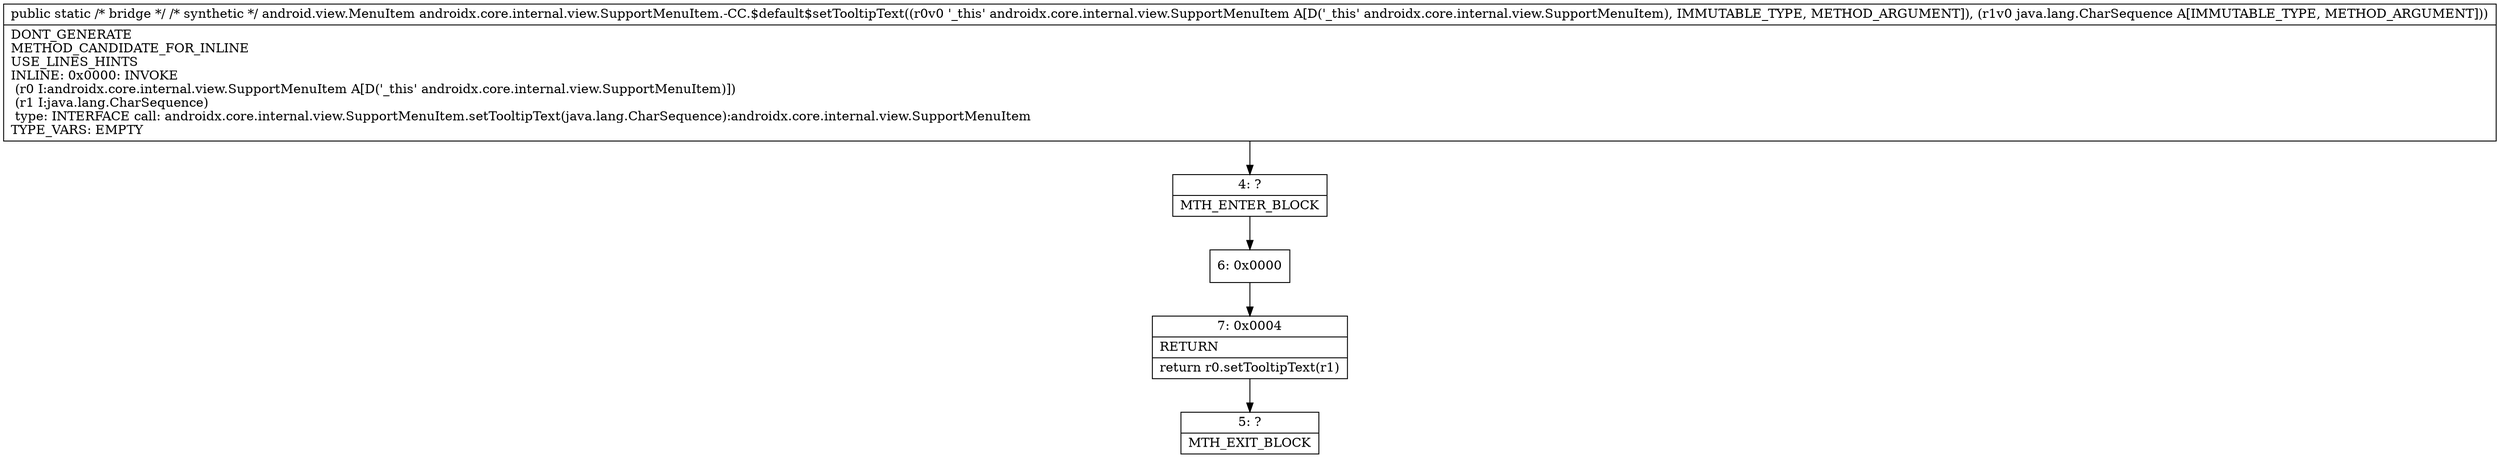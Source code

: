 digraph "CFG forandroidx.core.internal.view.SupportMenuItem.\-CC.$default$setTooltipText(Landroidx\/core\/internal\/view\/SupportMenuItem;Ljava\/lang\/CharSequence;)Landroid\/view\/MenuItem;" {
Node_4 [shape=record,label="{4\:\ ?|MTH_ENTER_BLOCK\l}"];
Node_6 [shape=record,label="{6\:\ 0x0000}"];
Node_7 [shape=record,label="{7\:\ 0x0004|RETURN\l|return r0.setTooltipText(r1)\l}"];
Node_5 [shape=record,label="{5\:\ ?|MTH_EXIT_BLOCK\l}"];
MethodNode[shape=record,label="{public static \/* bridge *\/ \/* synthetic *\/ android.view.MenuItem androidx.core.internal.view.SupportMenuItem.\-CC.$default$setTooltipText((r0v0 '_this' androidx.core.internal.view.SupportMenuItem A[D('_this' androidx.core.internal.view.SupportMenuItem), IMMUTABLE_TYPE, METHOD_ARGUMENT]), (r1v0 java.lang.CharSequence A[IMMUTABLE_TYPE, METHOD_ARGUMENT]))  | DONT_GENERATE\lMETHOD_CANDIDATE_FOR_INLINE\lUSE_LINES_HINTS\lINLINE: 0x0000: INVOKE  \l  (r0 I:androidx.core.internal.view.SupportMenuItem A[D('_this' androidx.core.internal.view.SupportMenuItem)])\l  (r1 I:java.lang.CharSequence)\l type: INTERFACE call: androidx.core.internal.view.SupportMenuItem.setTooltipText(java.lang.CharSequence):androidx.core.internal.view.SupportMenuItem\lTYPE_VARS: EMPTY\l}"];
MethodNode -> Node_4;Node_4 -> Node_6;
Node_6 -> Node_7;
Node_7 -> Node_5;
}

